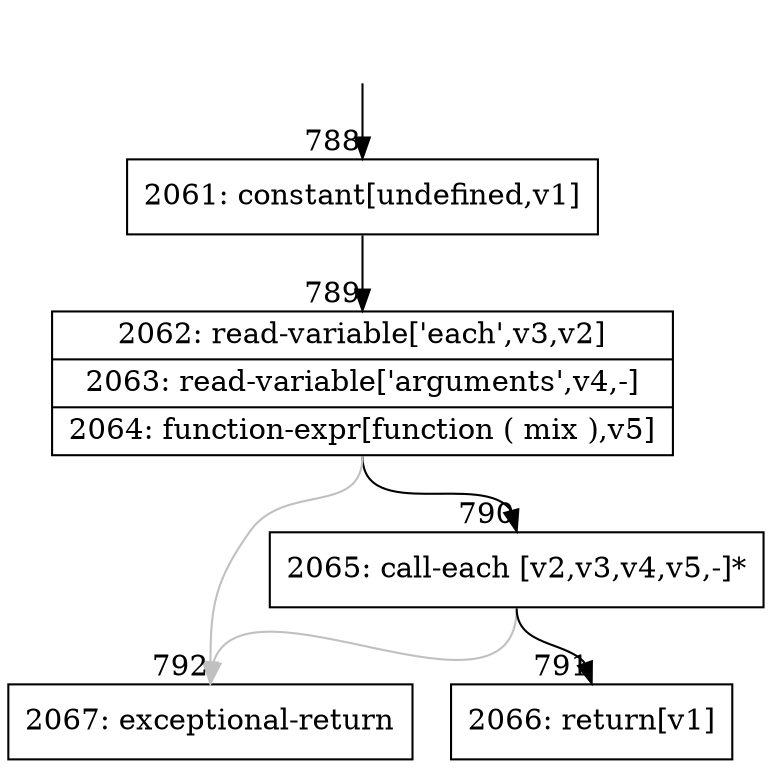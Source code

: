 digraph {
rankdir="TD"
BB_entry65[shape=none,label=""];
BB_entry65 -> BB788 [tailport=s, headport=n, headlabel="    788"]
BB788 [shape=record label="{2061: constant[undefined,v1]}" ] 
BB788 -> BB789 [tailport=s, headport=n, headlabel="      789"]
BB789 [shape=record label="{2062: read-variable['each',v3,v2]|2063: read-variable['arguments',v4,-]|2064: function-expr[function ( mix ),v5]}" ] 
BB789 -> BB790 [tailport=s, headport=n, headlabel="      790"]
BB789 -> BB792 [tailport=s, headport=n, color=gray, headlabel="      792"]
BB790 [shape=record label="{2065: call-each [v2,v3,v4,v5,-]*}" ] 
BB790 -> BB791 [tailport=s, headport=n, headlabel="      791"]
BB790 -> BB792 [tailport=s, headport=n, color=gray]
BB791 [shape=record label="{2066: return[v1]}" ] 
BB792 [shape=record label="{2067: exceptional-return}" ] 
//#$~ 726
}
